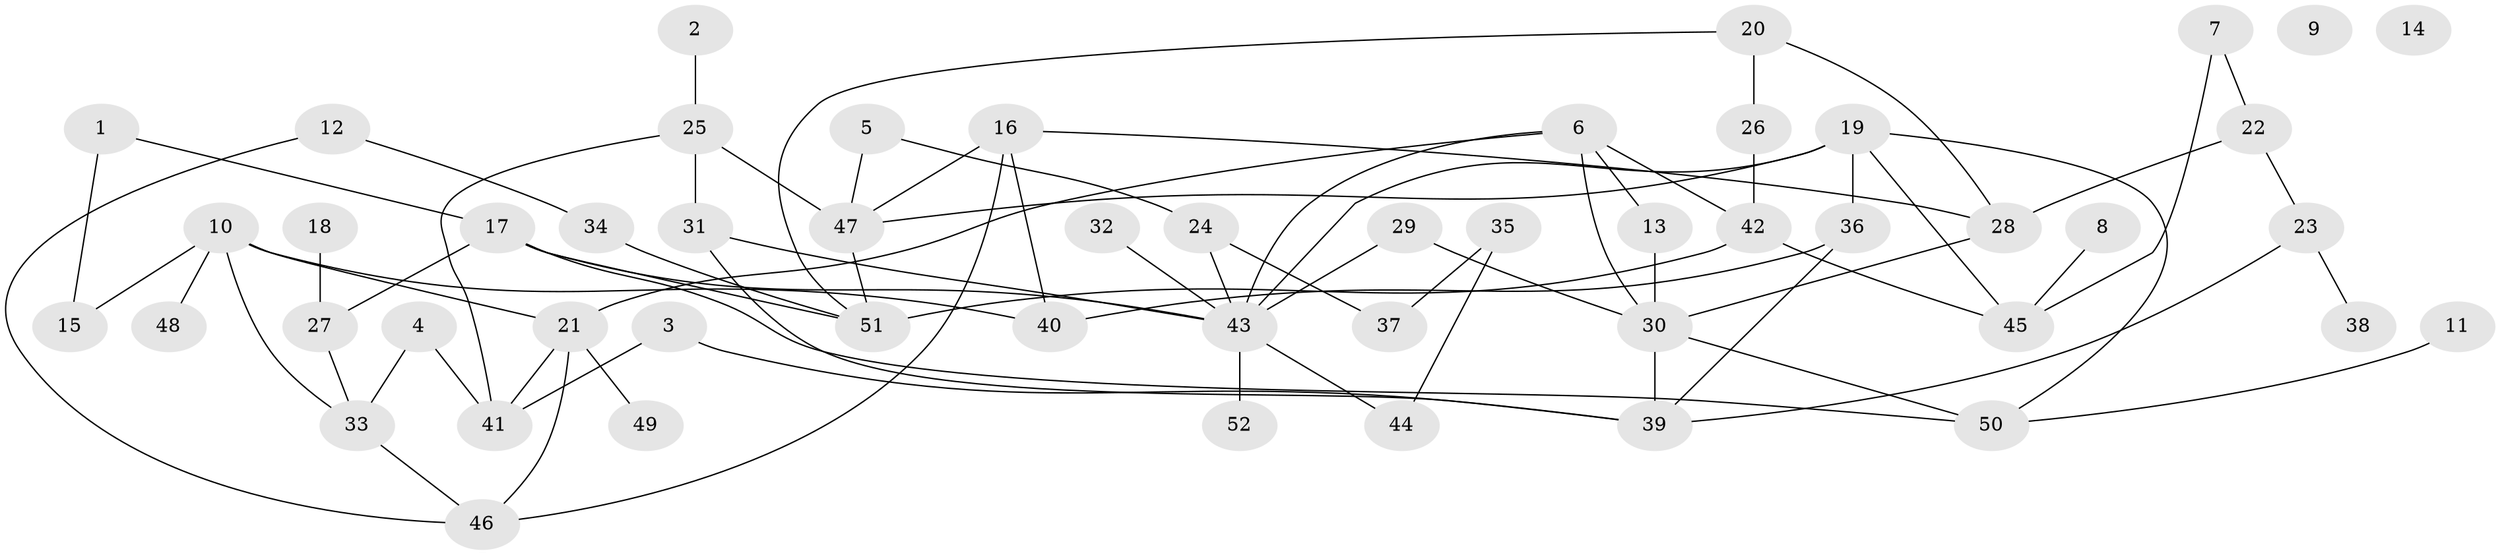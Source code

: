 // Generated by graph-tools (version 1.1) at 2025/13/03/09/25 04:13:01]
// undirected, 52 vertices, 76 edges
graph export_dot {
graph [start="1"]
  node [color=gray90,style=filled];
  1;
  2;
  3;
  4;
  5;
  6;
  7;
  8;
  9;
  10;
  11;
  12;
  13;
  14;
  15;
  16;
  17;
  18;
  19;
  20;
  21;
  22;
  23;
  24;
  25;
  26;
  27;
  28;
  29;
  30;
  31;
  32;
  33;
  34;
  35;
  36;
  37;
  38;
  39;
  40;
  41;
  42;
  43;
  44;
  45;
  46;
  47;
  48;
  49;
  50;
  51;
  52;
  1 -- 15;
  1 -- 17;
  2 -- 25;
  3 -- 39;
  3 -- 41;
  4 -- 33;
  4 -- 41;
  5 -- 24;
  5 -- 47;
  6 -- 13;
  6 -- 21;
  6 -- 30;
  6 -- 42;
  6 -- 43;
  7 -- 22;
  7 -- 45;
  8 -- 45;
  10 -- 15;
  10 -- 21;
  10 -- 33;
  10 -- 40;
  10 -- 48;
  11 -- 50;
  12 -- 34;
  12 -- 46;
  13 -- 30;
  16 -- 28;
  16 -- 40;
  16 -- 46;
  16 -- 47;
  17 -- 27;
  17 -- 43;
  17 -- 50;
  17 -- 51;
  18 -- 27;
  19 -- 36;
  19 -- 43;
  19 -- 45;
  19 -- 47;
  19 -- 50;
  20 -- 26;
  20 -- 28;
  20 -- 51;
  21 -- 41;
  21 -- 46;
  21 -- 49;
  22 -- 23;
  22 -- 28;
  23 -- 38;
  23 -- 39;
  24 -- 37;
  24 -- 43;
  25 -- 31;
  25 -- 41;
  25 -- 47;
  26 -- 42;
  27 -- 33;
  28 -- 30;
  29 -- 30;
  29 -- 43;
  30 -- 39;
  30 -- 50;
  31 -- 39;
  31 -- 43;
  32 -- 43;
  33 -- 46;
  34 -- 51;
  35 -- 37;
  35 -- 44;
  36 -- 39;
  36 -- 40;
  42 -- 45;
  42 -- 51;
  43 -- 44;
  43 -- 52;
  47 -- 51;
}
